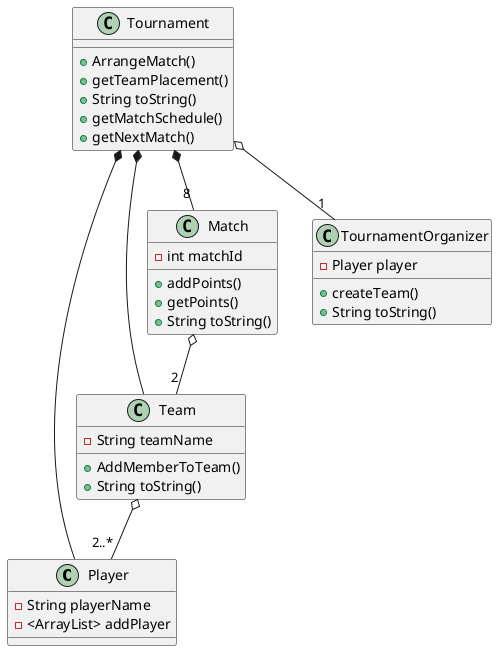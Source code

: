 @startuml
'https://plantuml.com/class-diagram

class Player {
-String playerName
-<ArrayList> addPlayer
}

class Team {
-String teamName
+AddMemberToTeam()
+String toString()
}

class Match{
-int matchId
+addPoints()
+getPoints()
+String toString()
}

class Tournament {
+ArrangeMatch()
+getTeamPlacement()
+String toString()
+getMatchSchedule()
+getNextMatch()
}

class TournamentOrganizer {
-Player player
+createTeam()
+String toString()
}

Tournament o-- "1" TournamentOrganizer
Tournament *-- "8" Match
Tournament *-- Player
Tournament *-- Team
Match o-- "2" Team
Team o-- "2..*" Player

@enduml